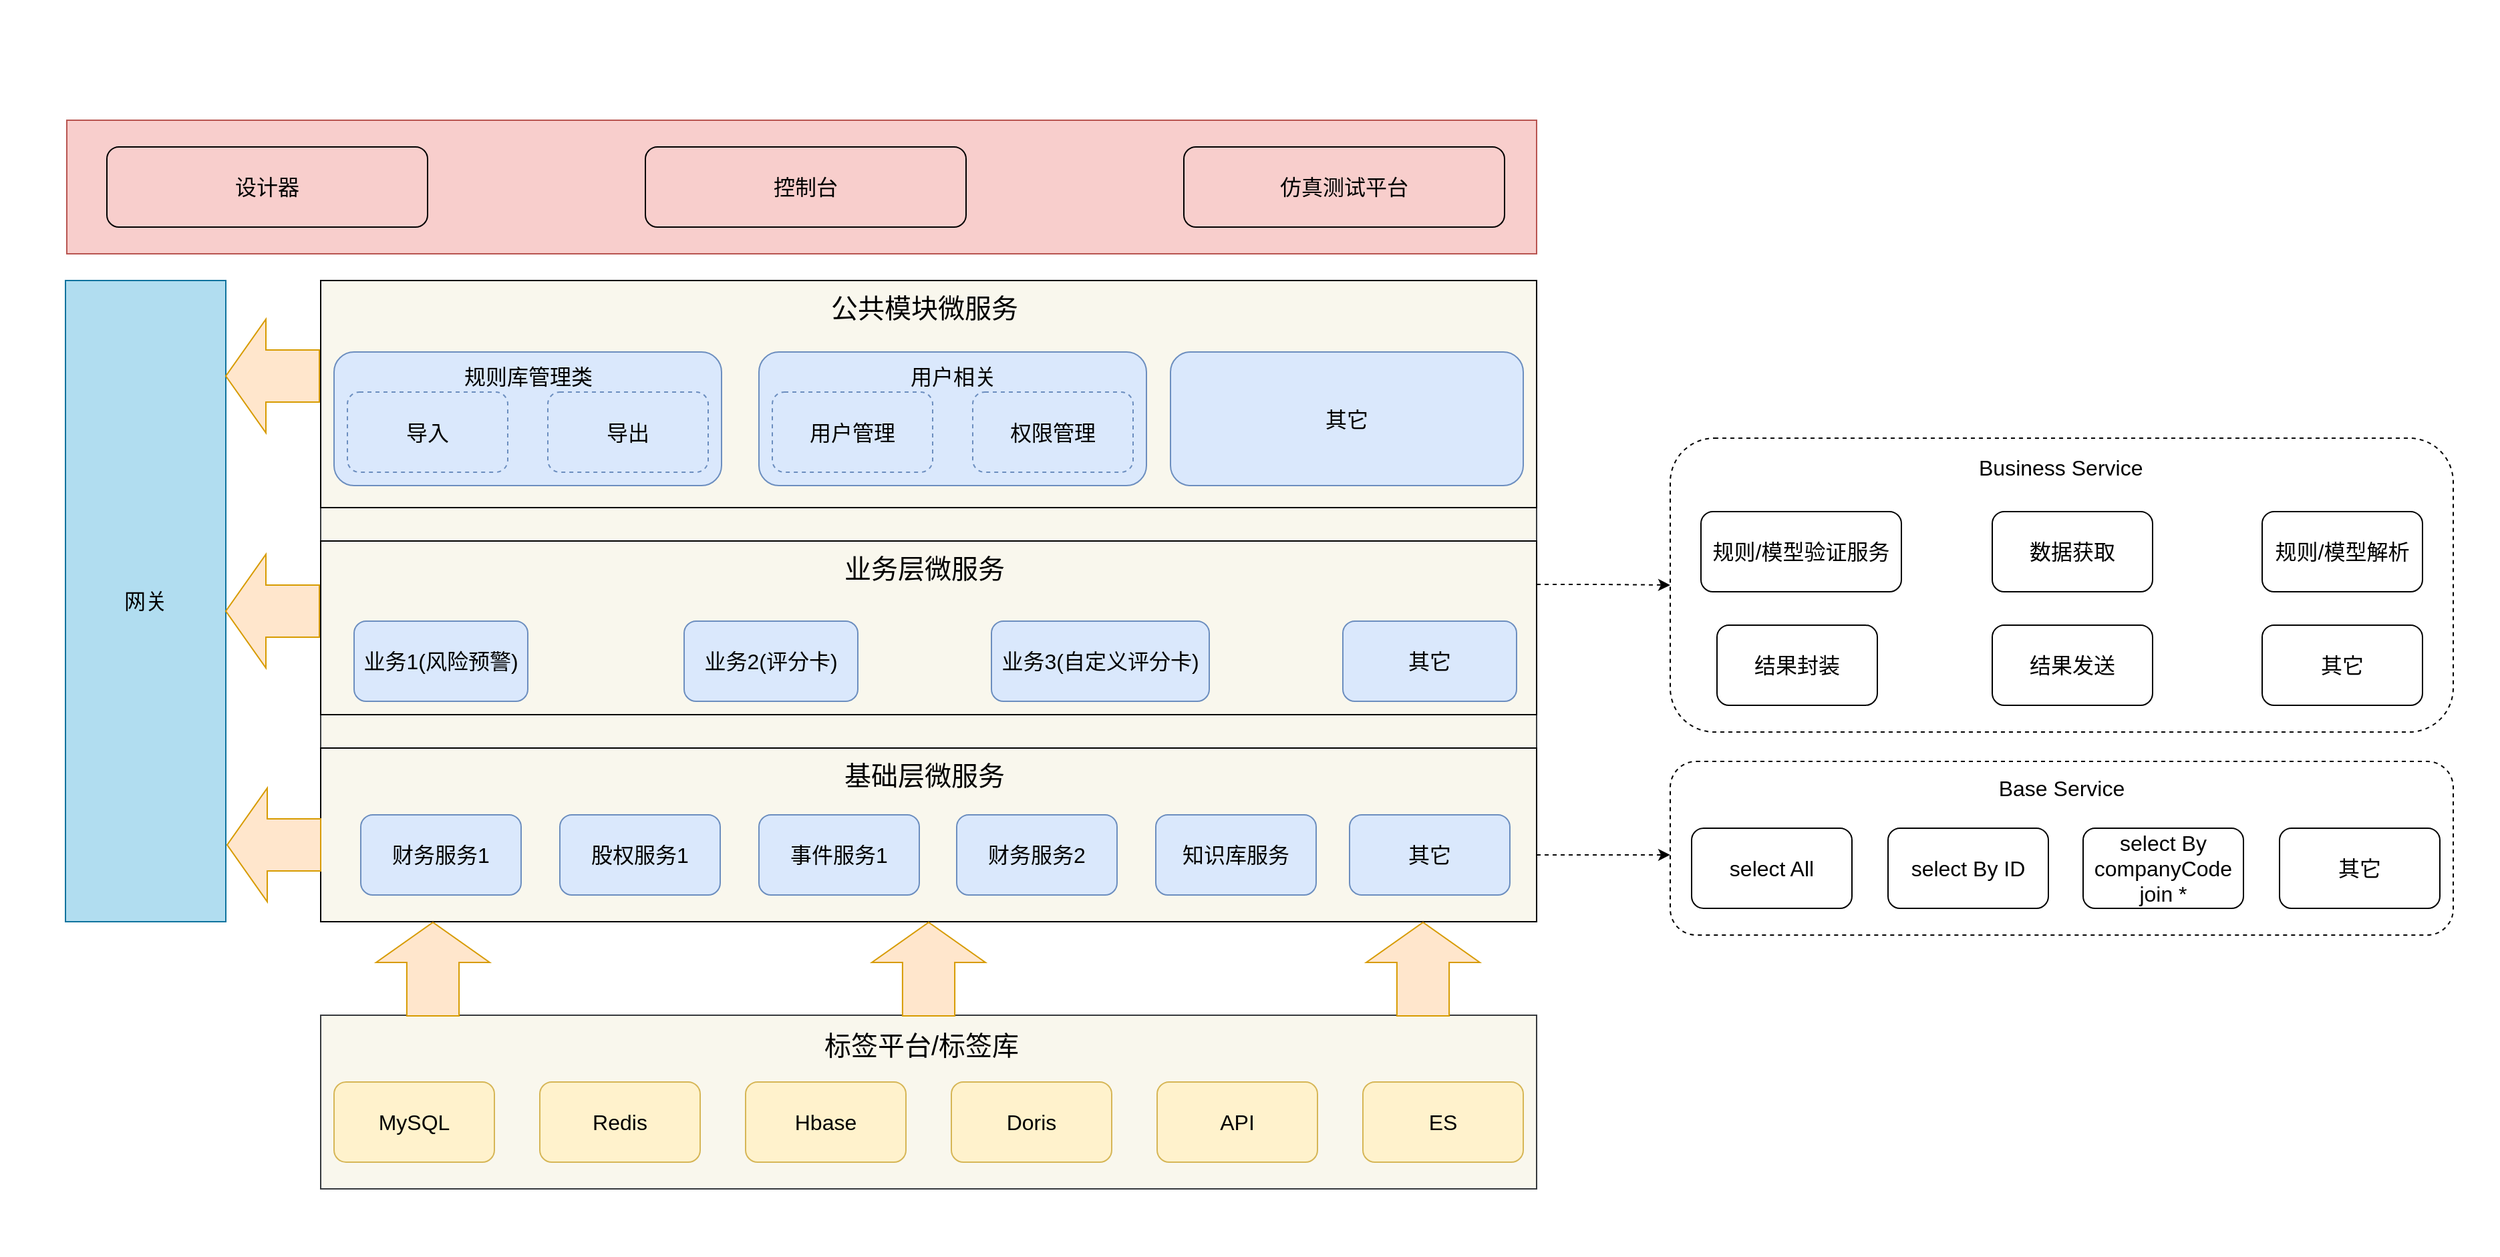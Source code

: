 <mxfile version="14.8.5" type="github"><diagram id="nPmDEP90R-JrSr662-M4" name="第 1 页"><mxGraphModel dx="1166" dy="625" grid="1" gridSize="10" guides="1" tooltips="1" connect="1" arrows="1" fold="1" page="1" pageScale="1" pageWidth="827" pageHeight="1169" math="0" shadow="0"><root><mxCell id="0"/><mxCell id="1" parent="0"/><mxCell id="tF9MkYsflM3DbhRcqMMZ-1" value="" style="rounded=0;whiteSpace=wrap;html=1;glass=1;dashed=1;fontSize=20;strokeColor=none;" vertex="1" parent="1"><mxGeometry y="130" width="1870" height="940" as="geometry"/></mxCell><mxCell id="tF9MkYsflM3DbhRcqMMZ-2" value="" style="rounded=0;whiteSpace=wrap;html=1;fontSize=16;fillColor=#f9f7ed;strokeColor=#36393d;" vertex="1" parent="1"><mxGeometry x="240" y="340" width="910" height="480" as="geometry"/></mxCell><mxCell id="tF9MkYsflM3DbhRcqMMZ-3" value="" style="rounded=0;whiteSpace=wrap;html=1;fontSize=16;fillColor=none;" vertex="1" parent="1"><mxGeometry x="240" y="690" width="910" height="130" as="geometry"/></mxCell><mxCell id="tF9MkYsflM3DbhRcqMMZ-4" value="财务服务1" style="rounded=1;whiteSpace=wrap;html=1;fontSize=16;fillColor=#dae8fc;strokeColor=#6c8ebf;" vertex="1" parent="1"><mxGeometry x="270" y="740" width="120" height="60" as="geometry"/></mxCell><mxCell id="tF9MkYsflM3DbhRcqMMZ-5" value="股权服务1" style="rounded=1;whiteSpace=wrap;html=1;fontSize=16;fillColor=#dae8fc;strokeColor=#6c8ebf;" vertex="1" parent="1"><mxGeometry x="419" y="740" width="120" height="60" as="geometry"/></mxCell><mxCell id="tF9MkYsflM3DbhRcqMMZ-6" value="事件服务1" style="rounded=1;whiteSpace=wrap;html=1;fontSize=16;fillColor=#dae8fc;strokeColor=#6c8ebf;" vertex="1" parent="1"><mxGeometry x="568" y="740" width="120" height="60" as="geometry"/></mxCell><mxCell id="tF9MkYsflM3DbhRcqMMZ-7" value="财务服务2" style="rounded=1;whiteSpace=wrap;html=1;fontSize=16;fillColor=#dae8fc;strokeColor=#6c8ebf;" vertex="1" parent="1"><mxGeometry x="716" y="740" width="120" height="60" as="geometry"/></mxCell><mxCell id="tF9MkYsflM3DbhRcqMMZ-8" value="其它" style="rounded=1;whiteSpace=wrap;html=1;fontSize=16;fillColor=#dae8fc;strokeColor=#6c8ebf;" vertex="1" parent="1"><mxGeometry x="1010" y="740" width="120" height="60" as="geometry"/></mxCell><mxCell id="tF9MkYsflM3DbhRcqMMZ-9" value="" style="rounded=0;whiteSpace=wrap;html=1;fontSize=16;fillColor=none;" vertex="1" parent="1"><mxGeometry x="240" y="535" width="910" height="130" as="geometry"/></mxCell><mxCell id="tF9MkYsflM3DbhRcqMMZ-10" value="基础层微服务" style="text;html=1;strokeColor=none;fillColor=none;align=center;verticalAlign=middle;whiteSpace=wrap;rounded=0;fontSize=20;" vertex="1" parent="1"><mxGeometry x="630" y="700" width="123.75" height="20" as="geometry"/></mxCell><mxCell id="tF9MkYsflM3DbhRcqMMZ-11" value="业务层微服务" style="text;html=1;strokeColor=none;fillColor=none;align=center;verticalAlign=middle;whiteSpace=wrap;rounded=0;fontSize=20;" vertex="1" parent="1"><mxGeometry x="630" y="545" width="123.75" height="20" as="geometry"/></mxCell><mxCell id="tF9MkYsflM3DbhRcqMMZ-12" value="业务1(风险预警)" style="rounded=1;whiteSpace=wrap;html=1;fontSize=16;fillColor=#dae8fc;strokeColor=#6c8ebf;" vertex="1" parent="1"><mxGeometry x="265" y="595" width="130" height="60" as="geometry"/></mxCell><mxCell id="tF9MkYsflM3DbhRcqMMZ-13" value="业务2(评分卡)" style="rounded=1;whiteSpace=wrap;html=1;fontSize=16;fillColor=#dae8fc;strokeColor=#6c8ebf;" vertex="1" parent="1"><mxGeometry x="512" y="595" width="130" height="60" as="geometry"/></mxCell><mxCell id="tF9MkYsflM3DbhRcqMMZ-14" style="edgeStyle=orthogonalEdgeStyle;rounded=0;orthogonalLoop=1;jettySize=auto;html=1;exitX=1;exitY=0.25;exitDx=0;exitDy=0;dashed=1;" edge="1" parent="1" source="tF9MkYsflM3DbhRcqMMZ-9" target="tF9MkYsflM3DbhRcqMMZ-55"><mxGeometry relative="1" as="geometry"/></mxCell><mxCell id="tF9MkYsflM3DbhRcqMMZ-15" value="其它" style="rounded=1;whiteSpace=wrap;html=1;fontSize=16;fillColor=#dae8fc;strokeColor=#6c8ebf;" vertex="1" parent="1"><mxGeometry x="1005" y="595" width="130" height="60" as="geometry"/></mxCell><mxCell id="tF9MkYsflM3DbhRcqMMZ-16" value="" style="rounded=0;whiteSpace=wrap;html=1;fontSize=16;fillColor=none;" vertex="1" parent="1"><mxGeometry x="240" y="340" width="910" height="170" as="geometry"/></mxCell><mxCell id="tF9MkYsflM3DbhRcqMMZ-17" value="业务3(自定义评分卡)" style="rounded=1;whiteSpace=wrap;html=1;fontSize=16;fillColor=#dae8fc;strokeColor=#6c8ebf;" vertex="1" parent="1"><mxGeometry x="742" y="595" width="163" height="60" as="geometry"/></mxCell><mxCell id="tF9MkYsflM3DbhRcqMMZ-18" value="知识库服务" style="rounded=1;whiteSpace=wrap;html=1;fontSize=16;fillColor=#dae8fc;strokeColor=#6c8ebf;" vertex="1" parent="1"><mxGeometry x="865" y="740" width="120" height="60" as="geometry"/></mxCell><mxCell id="tF9MkYsflM3DbhRcqMMZ-19" value="" style="rounded=1;whiteSpace=wrap;html=1;fontSize=16;fillColor=#dae8fc;strokeColor=#6c8ebf;" vertex="1" parent="1"><mxGeometry x="568" y="393.5" width="290" height="100" as="geometry"/></mxCell><mxCell id="tF9MkYsflM3DbhRcqMMZ-20" value="用户管理" style="rounded=1;whiteSpace=wrap;html=1;fontSize=16;fillColor=#dae8fc;strokeColor=#6c8ebf;dashed=1;" vertex="1" parent="1"><mxGeometry x="578" y="423.5" width="120" height="60" as="geometry"/></mxCell><mxCell id="tF9MkYsflM3DbhRcqMMZ-21" value="权限管理" style="rounded=1;whiteSpace=wrap;html=1;fontSize=16;fillColor=#dae8fc;strokeColor=#6c8ebf;dashed=1;" vertex="1" parent="1"><mxGeometry x="728" y="423.5" width="120" height="60" as="geometry"/></mxCell><mxCell id="tF9MkYsflM3DbhRcqMMZ-22" value="" style="rounded=1;whiteSpace=wrap;html=1;fontSize=16;fillColor=#dae8fc;strokeColor=#6c8ebf;" vertex="1" parent="1"><mxGeometry x="250" y="393.5" width="290" height="100" as="geometry"/></mxCell><mxCell id="tF9MkYsflM3DbhRcqMMZ-23" value="导入" style="rounded=1;whiteSpace=wrap;html=1;fontSize=16;fillColor=#dae8fc;strokeColor=#6c8ebf;dashed=1;" vertex="1" parent="1"><mxGeometry x="260" y="423.5" width="120" height="60" as="geometry"/></mxCell><mxCell id="tF9MkYsflM3DbhRcqMMZ-24" value="导出" style="rounded=1;whiteSpace=wrap;html=1;fontSize=16;fillColor=#dae8fc;strokeColor=#6c8ebf;dashed=1;" vertex="1" parent="1"><mxGeometry x="410" y="423.5" width="120" height="60" as="geometry"/></mxCell><mxCell id="tF9MkYsflM3DbhRcqMMZ-25" value="用户相关" style="text;html=1;strokeColor=none;fillColor=none;align=center;verticalAlign=middle;whiteSpace=wrap;rounded=0;fontSize=16;" vertex="1" parent="1"><mxGeometry x="650.5" y="401.5" width="125" height="20" as="geometry"/></mxCell><mxCell id="tF9MkYsflM3DbhRcqMMZ-26" value="规则库管理类" style="text;html=1;strokeColor=none;fillColor=none;align=center;verticalAlign=middle;whiteSpace=wrap;rounded=0;fontSize=16;" vertex="1" parent="1"><mxGeometry x="332.5" y="401.5" width="125" height="20" as="geometry"/></mxCell><mxCell id="tF9MkYsflM3DbhRcqMMZ-27" value="公共模块微服务" style="text;html=1;strokeColor=none;fillColor=none;align=center;verticalAlign=middle;whiteSpace=wrap;rounded=0;fontSize=20;" vertex="1" parent="1"><mxGeometry x="615.005" y="350" width="153.75" height="20" as="geometry"/></mxCell><mxCell id="tF9MkYsflM3DbhRcqMMZ-28" value="&lt;font color=&quot;#000000&quot;&gt;网关&lt;/font&gt;" style="rounded=0;whiteSpace=wrap;html=1;fontSize=16;fillColor=#b1ddf0;strokeColor=#10739e;" vertex="1" parent="1"><mxGeometry x="49" y="340" width="120" height="480" as="geometry"/></mxCell><mxCell id="tF9MkYsflM3DbhRcqMMZ-29" value="" style="rounded=0;whiteSpace=wrap;html=1;fontSize=16;fillColor=#f8cecc;strokeColor=#b85450;" vertex="1" parent="1"><mxGeometry x="50" y="220" width="1100" height="100" as="geometry"/></mxCell><mxCell id="tF9MkYsflM3DbhRcqMMZ-30" value="" style="rounded=0;whiteSpace=wrap;html=1;fontSize=16;fillColor=#f9f7ed;strokeColor=#36393d;" vertex="1" parent="1"><mxGeometry x="240" y="890" width="910" height="130" as="geometry"/></mxCell><mxCell id="tF9MkYsflM3DbhRcqMMZ-31" value="MySQL" style="rounded=1;whiteSpace=wrap;html=1;fontSize=16;fillColor=#fff2cc;strokeColor=#d6b656;" vertex="1" parent="1"><mxGeometry x="250" y="940" width="120" height="60" as="geometry"/></mxCell><mxCell id="tF9MkYsflM3DbhRcqMMZ-32" value="Redis" style="rounded=1;whiteSpace=wrap;html=1;fontSize=16;fillColor=#fff2cc;strokeColor=#d6b656;" vertex="1" parent="1"><mxGeometry x="404" y="940" width="120" height="60" as="geometry"/></mxCell><mxCell id="tF9MkYsflM3DbhRcqMMZ-33" value="Hbase" style="rounded=1;whiteSpace=wrap;html=1;fontSize=16;fillColor=#fff2cc;strokeColor=#d6b656;" vertex="1" parent="1"><mxGeometry x="558" y="940" width="120" height="60" as="geometry"/></mxCell><mxCell id="tF9MkYsflM3DbhRcqMMZ-34" value="Doris" style="rounded=1;whiteSpace=wrap;html=1;fontSize=16;fillColor=#fff2cc;strokeColor=#d6b656;" vertex="1" parent="1"><mxGeometry x="712" y="940" width="120" height="60" as="geometry"/></mxCell><mxCell id="tF9MkYsflM3DbhRcqMMZ-35" value="API" style="rounded=1;whiteSpace=wrap;html=1;fontSize=16;fillColor=#fff2cc;strokeColor=#d6b656;" vertex="1" parent="1"><mxGeometry x="866" y="940" width="120" height="60" as="geometry"/></mxCell><mxCell id="tF9MkYsflM3DbhRcqMMZ-36" value="ES" style="rounded=1;whiteSpace=wrap;html=1;fontSize=16;fillColor=#fff2cc;strokeColor=#d6b656;" vertex="1" parent="1"><mxGeometry x="1020" y="940" width="120" height="60" as="geometry"/></mxCell><mxCell id="tF9MkYsflM3DbhRcqMMZ-37" value="&lt;font face=&quot;helvetica&quot;&gt;标签平台/标签库&lt;/font&gt;" style="text;whiteSpace=wrap;html=1;fontSize=20;" vertex="1" parent="1"><mxGeometry x="615" y="894" width="160" height="30" as="geometry"/></mxCell><mxCell id="tF9MkYsflM3DbhRcqMMZ-38" value="设计器" style="rounded=1;whiteSpace=wrap;html=1;fontSize=16;fontColor=#000000;fillColor=none;" vertex="1" parent="1"><mxGeometry x="80" y="240" width="240" height="60" as="geometry"/></mxCell><mxCell id="tF9MkYsflM3DbhRcqMMZ-39" value="控制台" style="rounded=1;whiteSpace=wrap;html=1;fontSize=16;fontColor=#000000;fillColor=none;" vertex="1" parent="1"><mxGeometry x="483" y="240" width="240" height="60" as="geometry"/></mxCell><mxCell id="tF9MkYsflM3DbhRcqMMZ-40" value="仿真测试平台" style="rounded=1;whiteSpace=wrap;html=1;fontSize=16;fontColor=#000000;fillColor=none;" vertex="1" parent="1"><mxGeometry x="886" y="240" width="240" height="60" as="geometry"/></mxCell><mxCell id="tF9MkYsflM3DbhRcqMMZ-41" value="" style="html=1;shadow=0;dashed=0;align=center;verticalAlign=middle;shape=mxgraph.arrows2.arrow;dy=0.54;dx=30;flipH=1;notch=0;fontSize=16;fillColor=#ffe6cc;strokeColor=#d79b00;" vertex="1" parent="1"><mxGeometry x="169" y="545" width="70" height="85" as="geometry"/></mxCell><mxCell id="tF9MkYsflM3DbhRcqMMZ-42" value="其它" style="rounded=1;whiteSpace=wrap;html=1;fontSize=16;strokeColor=#6c8ebf;fillColor=#dae8fc;" vertex="1" parent="1"><mxGeometry x="876" y="393.5" width="264" height="100" as="geometry"/></mxCell><mxCell id="tF9MkYsflM3DbhRcqMMZ-43" value="" style="html=1;shadow=0;dashed=0;align=center;verticalAlign=middle;shape=mxgraph.arrows2.arrow;dy=0.54;dx=30;flipH=1;notch=0;fontSize=16;fillColor=#ffe6cc;rotation=90;strokeColor=#d79b00;" vertex="1" parent="1"><mxGeometry x="660" y="813" width="70" height="85" as="geometry"/></mxCell><mxCell id="tF9MkYsflM3DbhRcqMMZ-44" value="" style="html=1;shadow=0;dashed=0;align=center;verticalAlign=middle;shape=mxgraph.arrows2.arrow;dy=0.54;dx=30;flipH=1;notch=0;fontSize=16;fillColor=#ffe6cc;strokeColor=#d79b00;" vertex="1" parent="1"><mxGeometry x="170" y="720" width="70" height="85" as="geometry"/></mxCell><mxCell id="tF9MkYsflM3DbhRcqMMZ-45" value="" style="html=1;shadow=0;dashed=0;align=center;verticalAlign=middle;shape=mxgraph.arrows2.arrow;dy=0.54;dx=30;flipH=1;notch=0;fontSize=16;fillColor=#ffe6cc;strokeColor=#d79b00;" vertex="1" parent="1"><mxGeometry x="169" y="369" width="70" height="85" as="geometry"/></mxCell><mxCell id="tF9MkYsflM3DbhRcqMMZ-46" value="" style="html=1;shadow=0;dashed=0;align=center;verticalAlign=middle;shape=mxgraph.arrows2.arrow;dy=0.54;dx=30;flipH=1;notch=0;fontSize=16;fillColor=#ffe6cc;rotation=90;strokeColor=#d79b00;" vertex="1" parent="1"><mxGeometry x="1030" y="813" width="70" height="85" as="geometry"/></mxCell><mxCell id="tF9MkYsflM3DbhRcqMMZ-47" value="" style="html=1;shadow=0;dashed=0;align=center;verticalAlign=middle;shape=mxgraph.arrows2.arrow;dy=0.54;dx=30;flipH=1;notch=0;fontSize=16;fillColor=#ffe6cc;rotation=90;strokeColor=#d79b00;" vertex="1" parent="1"><mxGeometry x="289" y="813" width="70" height="85" as="geometry"/></mxCell><mxCell id="tF9MkYsflM3DbhRcqMMZ-48" value="" style="rounded=1;whiteSpace=wrap;html=1;fontSize=16;dashed=1;fillColor=none;" vertex="1" parent="1"><mxGeometry x="1250" y="700" width="586" height="130" as="geometry"/></mxCell><mxCell id="tF9MkYsflM3DbhRcqMMZ-49" value="select All" style="rounded=1;whiteSpace=wrap;html=1;fontSize=16;" vertex="1" parent="1"><mxGeometry x="1266" y="750" width="120" height="60" as="geometry"/></mxCell><mxCell id="tF9MkYsflM3DbhRcqMMZ-50" value="select By ID" style="rounded=1;whiteSpace=wrap;html=1;fontSize=16;" vertex="1" parent="1"><mxGeometry x="1413" y="750" width="120" height="60" as="geometry"/></mxCell><mxCell id="tF9MkYsflM3DbhRcqMMZ-51" value="select By companyCode join *" style="rounded=1;whiteSpace=wrap;html=1;fontSize=16;" vertex="1" parent="1"><mxGeometry x="1559" y="750" width="120" height="60" as="geometry"/></mxCell><mxCell id="tF9MkYsflM3DbhRcqMMZ-52" value="其它" style="rounded=1;whiteSpace=wrap;html=1;fontSize=16;" vertex="1" parent="1"><mxGeometry x="1706" y="750" width="120" height="60" as="geometry"/></mxCell><mxCell id="tF9MkYsflM3DbhRcqMMZ-53" value="Base Service" style="text;html=1;strokeColor=none;fillColor=none;align=center;verticalAlign=middle;whiteSpace=wrap;rounded=0;fontSize=16;" vertex="1" parent="1"><mxGeometry x="1473" y="710" width="140" height="20" as="geometry"/></mxCell><mxCell id="tF9MkYsflM3DbhRcqMMZ-54" value="" style="endArrow=classic;html=1;entryX=0;entryY=0.538;entryDx=0;entryDy=0;entryPerimeter=0;dashed=1;" edge="1" parent="1" target="tF9MkYsflM3DbhRcqMMZ-48"><mxGeometry width="50" height="50" relative="1" as="geometry"><mxPoint x="1150" y="770" as="sourcePoint"/><mxPoint x="1510" y="900" as="targetPoint"/></mxGeometry></mxCell><mxCell id="tF9MkYsflM3DbhRcqMMZ-55" value="" style="rounded=1;whiteSpace=wrap;html=1;fontSize=16;dashed=1;fillColor=none;" vertex="1" parent="1"><mxGeometry x="1250" y="458" width="586" height="220" as="geometry"/></mxCell><mxCell id="tF9MkYsflM3DbhRcqMMZ-56" value="数据获取" style="rounded=1;whiteSpace=wrap;html=1;fontSize=16;" vertex="1" parent="1"><mxGeometry x="1491" y="513" width="120" height="60" as="geometry"/></mxCell><mxCell id="tF9MkYsflM3DbhRcqMMZ-57" value="规则/模型解析" style="rounded=1;whiteSpace=wrap;html=1;fontSize=16;" vertex="1" parent="1"><mxGeometry x="1693" y="513" width="120" height="60" as="geometry"/></mxCell><mxCell id="tF9MkYsflM3DbhRcqMMZ-58" value="结果封装" style="rounded=1;whiteSpace=wrap;html=1;fontSize=16;" vertex="1" parent="1"><mxGeometry x="1285" y="598" width="120" height="60" as="geometry"/></mxCell><mxCell id="tF9MkYsflM3DbhRcqMMZ-59" value="结果发送" style="rounded=1;whiteSpace=wrap;html=1;fontSize=16;" vertex="1" parent="1"><mxGeometry x="1491" y="598" width="120" height="60" as="geometry"/></mxCell><mxCell id="tF9MkYsflM3DbhRcqMMZ-60" value="&lt;span style=&quot;color: rgb(0, 0, 0); font-family: helvetica; font-size: 16px; font-style: normal; font-weight: 400; letter-spacing: normal; text-align: center; text-indent: 0px; text-transform: none; word-spacing: 0px; display: inline; float: none;&quot;&gt;Business Service&lt;/span&gt;" style="text;whiteSpace=wrap;html=1;fontSize=16;labelBackgroundColor=#ffffff;" vertex="1" parent="1"><mxGeometry x="1479" y="463.5" width="128" height="30" as="geometry"/></mxCell><mxCell id="tF9MkYsflM3DbhRcqMMZ-61" value="规则/模型验证服务" style="rounded=1;whiteSpace=wrap;html=1;fontSize=16;fillColor=none;" vertex="1" parent="1"><mxGeometry x="1273" y="513" width="150" height="60" as="geometry"/></mxCell><mxCell id="tF9MkYsflM3DbhRcqMMZ-62" value="其它" style="rounded=1;whiteSpace=wrap;html=1;fontSize=16;fillColor=none;" vertex="1" parent="1"><mxGeometry x="1693" y="598" width="120" height="60" as="geometry"/></mxCell></root></mxGraphModel></diagram></mxfile>